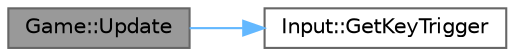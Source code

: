 digraph "Game::Update"
{
 // LATEX_PDF_SIZE
  bgcolor="transparent";
  edge [fontname=Helvetica,fontsize=10,labelfontname=Helvetica,labelfontsize=10];
  node [fontname=Helvetica,fontsize=10,shape=box,height=0.2,width=0.4];
  rankdir="LR";
  Node1 [id="Node000001",label="Game::Update",height=0.2,width=0.4,color="gray40", fillcolor="grey60", style="filled", fontcolor="black",tooltip="シーンの更新処理を行います。"];
  Node1 -> Node2 [id="edge2_Node000001_Node000002",color="steelblue1",style="solid",tooltip=" "];
  Node2 [id="Node000002",label="Input::GetKeyTrigger",height=0.2,width=0.4,color="grey40", fillcolor="white", style="filled",URL="$class_input.html#a4b7fc68a93e7fcd2aa30a66d79fcaef9",tooltip="指定したキーコードのキーがトリガーされたかを取得します。"];
}

